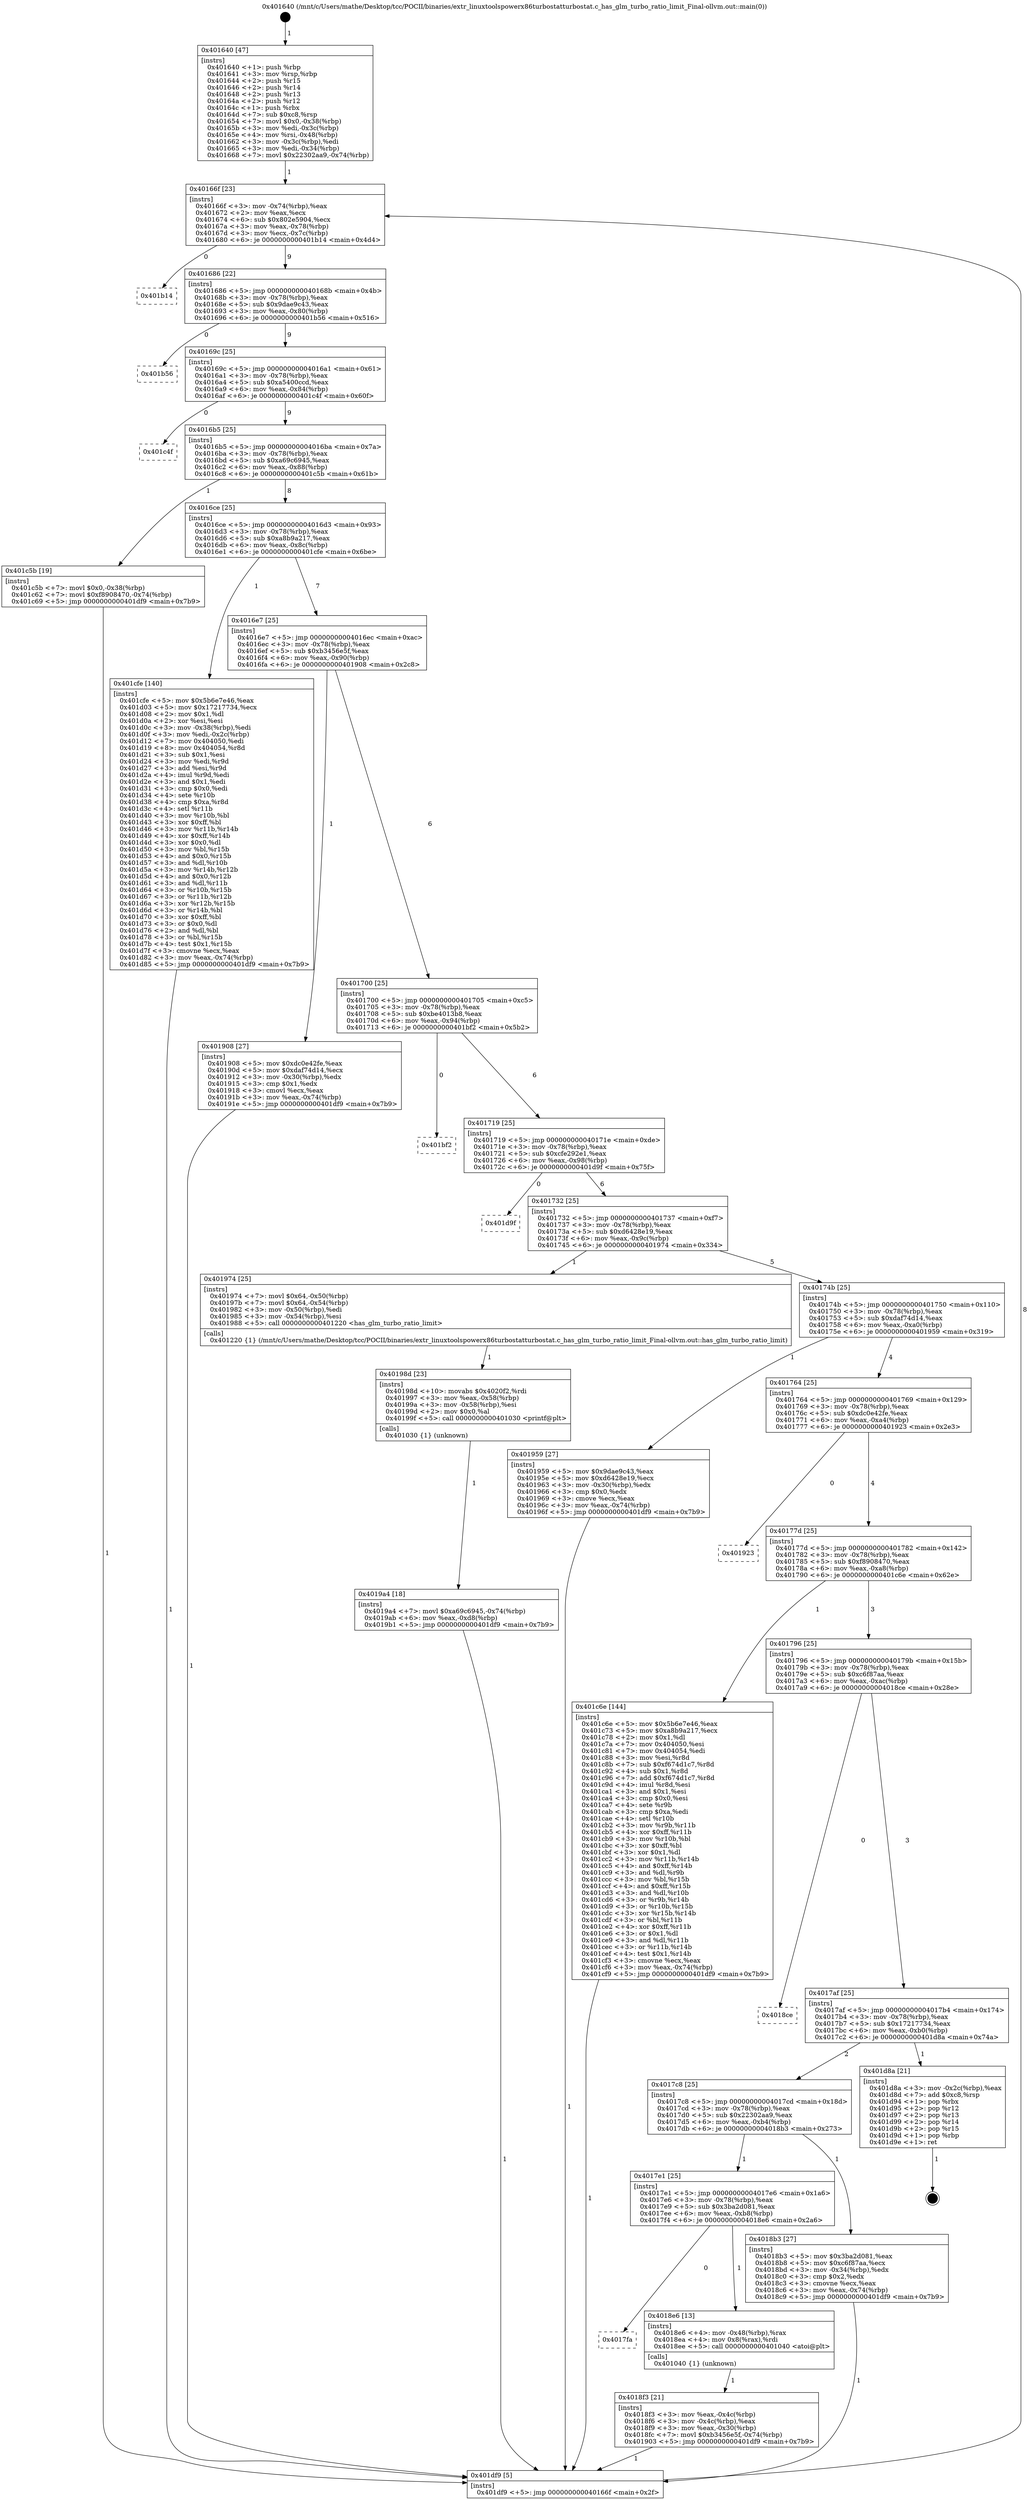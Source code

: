 digraph "0x401640" {
  label = "0x401640 (/mnt/c/Users/mathe/Desktop/tcc/POCII/binaries/extr_linuxtoolspowerx86turbostatturbostat.c_has_glm_turbo_ratio_limit_Final-ollvm.out::main(0))"
  labelloc = "t"
  node[shape=record]

  Entry [label="",width=0.3,height=0.3,shape=circle,fillcolor=black,style=filled]
  "0x40166f" [label="{
     0x40166f [23]\l
     | [instrs]\l
     &nbsp;&nbsp;0x40166f \<+3\>: mov -0x74(%rbp),%eax\l
     &nbsp;&nbsp;0x401672 \<+2\>: mov %eax,%ecx\l
     &nbsp;&nbsp;0x401674 \<+6\>: sub $0x802e5904,%ecx\l
     &nbsp;&nbsp;0x40167a \<+3\>: mov %eax,-0x78(%rbp)\l
     &nbsp;&nbsp;0x40167d \<+3\>: mov %ecx,-0x7c(%rbp)\l
     &nbsp;&nbsp;0x401680 \<+6\>: je 0000000000401b14 \<main+0x4d4\>\l
  }"]
  "0x401b14" [label="{
     0x401b14\l
  }", style=dashed]
  "0x401686" [label="{
     0x401686 [22]\l
     | [instrs]\l
     &nbsp;&nbsp;0x401686 \<+5\>: jmp 000000000040168b \<main+0x4b\>\l
     &nbsp;&nbsp;0x40168b \<+3\>: mov -0x78(%rbp),%eax\l
     &nbsp;&nbsp;0x40168e \<+5\>: sub $0x9dae9c43,%eax\l
     &nbsp;&nbsp;0x401693 \<+3\>: mov %eax,-0x80(%rbp)\l
     &nbsp;&nbsp;0x401696 \<+6\>: je 0000000000401b56 \<main+0x516\>\l
  }"]
  Exit [label="",width=0.3,height=0.3,shape=circle,fillcolor=black,style=filled,peripheries=2]
  "0x401b56" [label="{
     0x401b56\l
  }", style=dashed]
  "0x40169c" [label="{
     0x40169c [25]\l
     | [instrs]\l
     &nbsp;&nbsp;0x40169c \<+5\>: jmp 00000000004016a1 \<main+0x61\>\l
     &nbsp;&nbsp;0x4016a1 \<+3\>: mov -0x78(%rbp),%eax\l
     &nbsp;&nbsp;0x4016a4 \<+5\>: sub $0xa5400ccd,%eax\l
     &nbsp;&nbsp;0x4016a9 \<+6\>: mov %eax,-0x84(%rbp)\l
     &nbsp;&nbsp;0x4016af \<+6\>: je 0000000000401c4f \<main+0x60f\>\l
  }"]
  "0x4019a4" [label="{
     0x4019a4 [18]\l
     | [instrs]\l
     &nbsp;&nbsp;0x4019a4 \<+7\>: movl $0xa69c6945,-0x74(%rbp)\l
     &nbsp;&nbsp;0x4019ab \<+6\>: mov %eax,-0xd8(%rbp)\l
     &nbsp;&nbsp;0x4019b1 \<+5\>: jmp 0000000000401df9 \<main+0x7b9\>\l
  }"]
  "0x401c4f" [label="{
     0x401c4f\l
  }", style=dashed]
  "0x4016b5" [label="{
     0x4016b5 [25]\l
     | [instrs]\l
     &nbsp;&nbsp;0x4016b5 \<+5\>: jmp 00000000004016ba \<main+0x7a\>\l
     &nbsp;&nbsp;0x4016ba \<+3\>: mov -0x78(%rbp),%eax\l
     &nbsp;&nbsp;0x4016bd \<+5\>: sub $0xa69c6945,%eax\l
     &nbsp;&nbsp;0x4016c2 \<+6\>: mov %eax,-0x88(%rbp)\l
     &nbsp;&nbsp;0x4016c8 \<+6\>: je 0000000000401c5b \<main+0x61b\>\l
  }"]
  "0x40198d" [label="{
     0x40198d [23]\l
     | [instrs]\l
     &nbsp;&nbsp;0x40198d \<+10\>: movabs $0x4020f2,%rdi\l
     &nbsp;&nbsp;0x401997 \<+3\>: mov %eax,-0x58(%rbp)\l
     &nbsp;&nbsp;0x40199a \<+3\>: mov -0x58(%rbp),%esi\l
     &nbsp;&nbsp;0x40199d \<+2\>: mov $0x0,%al\l
     &nbsp;&nbsp;0x40199f \<+5\>: call 0000000000401030 \<printf@plt\>\l
     | [calls]\l
     &nbsp;&nbsp;0x401030 \{1\} (unknown)\l
  }"]
  "0x401c5b" [label="{
     0x401c5b [19]\l
     | [instrs]\l
     &nbsp;&nbsp;0x401c5b \<+7\>: movl $0x0,-0x38(%rbp)\l
     &nbsp;&nbsp;0x401c62 \<+7\>: movl $0xf8908470,-0x74(%rbp)\l
     &nbsp;&nbsp;0x401c69 \<+5\>: jmp 0000000000401df9 \<main+0x7b9\>\l
  }"]
  "0x4016ce" [label="{
     0x4016ce [25]\l
     | [instrs]\l
     &nbsp;&nbsp;0x4016ce \<+5\>: jmp 00000000004016d3 \<main+0x93\>\l
     &nbsp;&nbsp;0x4016d3 \<+3\>: mov -0x78(%rbp),%eax\l
     &nbsp;&nbsp;0x4016d6 \<+5\>: sub $0xa8b9a217,%eax\l
     &nbsp;&nbsp;0x4016db \<+6\>: mov %eax,-0x8c(%rbp)\l
     &nbsp;&nbsp;0x4016e1 \<+6\>: je 0000000000401cfe \<main+0x6be\>\l
  }"]
  "0x4018f3" [label="{
     0x4018f3 [21]\l
     | [instrs]\l
     &nbsp;&nbsp;0x4018f3 \<+3\>: mov %eax,-0x4c(%rbp)\l
     &nbsp;&nbsp;0x4018f6 \<+3\>: mov -0x4c(%rbp),%eax\l
     &nbsp;&nbsp;0x4018f9 \<+3\>: mov %eax,-0x30(%rbp)\l
     &nbsp;&nbsp;0x4018fc \<+7\>: movl $0xb3456e5f,-0x74(%rbp)\l
     &nbsp;&nbsp;0x401903 \<+5\>: jmp 0000000000401df9 \<main+0x7b9\>\l
  }"]
  "0x401cfe" [label="{
     0x401cfe [140]\l
     | [instrs]\l
     &nbsp;&nbsp;0x401cfe \<+5\>: mov $0x5b6e7e46,%eax\l
     &nbsp;&nbsp;0x401d03 \<+5\>: mov $0x17217734,%ecx\l
     &nbsp;&nbsp;0x401d08 \<+2\>: mov $0x1,%dl\l
     &nbsp;&nbsp;0x401d0a \<+2\>: xor %esi,%esi\l
     &nbsp;&nbsp;0x401d0c \<+3\>: mov -0x38(%rbp),%edi\l
     &nbsp;&nbsp;0x401d0f \<+3\>: mov %edi,-0x2c(%rbp)\l
     &nbsp;&nbsp;0x401d12 \<+7\>: mov 0x404050,%edi\l
     &nbsp;&nbsp;0x401d19 \<+8\>: mov 0x404054,%r8d\l
     &nbsp;&nbsp;0x401d21 \<+3\>: sub $0x1,%esi\l
     &nbsp;&nbsp;0x401d24 \<+3\>: mov %edi,%r9d\l
     &nbsp;&nbsp;0x401d27 \<+3\>: add %esi,%r9d\l
     &nbsp;&nbsp;0x401d2a \<+4\>: imul %r9d,%edi\l
     &nbsp;&nbsp;0x401d2e \<+3\>: and $0x1,%edi\l
     &nbsp;&nbsp;0x401d31 \<+3\>: cmp $0x0,%edi\l
     &nbsp;&nbsp;0x401d34 \<+4\>: sete %r10b\l
     &nbsp;&nbsp;0x401d38 \<+4\>: cmp $0xa,%r8d\l
     &nbsp;&nbsp;0x401d3c \<+4\>: setl %r11b\l
     &nbsp;&nbsp;0x401d40 \<+3\>: mov %r10b,%bl\l
     &nbsp;&nbsp;0x401d43 \<+3\>: xor $0xff,%bl\l
     &nbsp;&nbsp;0x401d46 \<+3\>: mov %r11b,%r14b\l
     &nbsp;&nbsp;0x401d49 \<+4\>: xor $0xff,%r14b\l
     &nbsp;&nbsp;0x401d4d \<+3\>: xor $0x0,%dl\l
     &nbsp;&nbsp;0x401d50 \<+3\>: mov %bl,%r15b\l
     &nbsp;&nbsp;0x401d53 \<+4\>: and $0x0,%r15b\l
     &nbsp;&nbsp;0x401d57 \<+3\>: and %dl,%r10b\l
     &nbsp;&nbsp;0x401d5a \<+3\>: mov %r14b,%r12b\l
     &nbsp;&nbsp;0x401d5d \<+4\>: and $0x0,%r12b\l
     &nbsp;&nbsp;0x401d61 \<+3\>: and %dl,%r11b\l
     &nbsp;&nbsp;0x401d64 \<+3\>: or %r10b,%r15b\l
     &nbsp;&nbsp;0x401d67 \<+3\>: or %r11b,%r12b\l
     &nbsp;&nbsp;0x401d6a \<+3\>: xor %r12b,%r15b\l
     &nbsp;&nbsp;0x401d6d \<+3\>: or %r14b,%bl\l
     &nbsp;&nbsp;0x401d70 \<+3\>: xor $0xff,%bl\l
     &nbsp;&nbsp;0x401d73 \<+3\>: or $0x0,%dl\l
     &nbsp;&nbsp;0x401d76 \<+2\>: and %dl,%bl\l
     &nbsp;&nbsp;0x401d78 \<+3\>: or %bl,%r15b\l
     &nbsp;&nbsp;0x401d7b \<+4\>: test $0x1,%r15b\l
     &nbsp;&nbsp;0x401d7f \<+3\>: cmovne %ecx,%eax\l
     &nbsp;&nbsp;0x401d82 \<+3\>: mov %eax,-0x74(%rbp)\l
     &nbsp;&nbsp;0x401d85 \<+5\>: jmp 0000000000401df9 \<main+0x7b9\>\l
  }"]
  "0x4016e7" [label="{
     0x4016e7 [25]\l
     | [instrs]\l
     &nbsp;&nbsp;0x4016e7 \<+5\>: jmp 00000000004016ec \<main+0xac\>\l
     &nbsp;&nbsp;0x4016ec \<+3\>: mov -0x78(%rbp),%eax\l
     &nbsp;&nbsp;0x4016ef \<+5\>: sub $0xb3456e5f,%eax\l
     &nbsp;&nbsp;0x4016f4 \<+6\>: mov %eax,-0x90(%rbp)\l
     &nbsp;&nbsp;0x4016fa \<+6\>: je 0000000000401908 \<main+0x2c8\>\l
  }"]
  "0x4017fa" [label="{
     0x4017fa\l
  }", style=dashed]
  "0x401908" [label="{
     0x401908 [27]\l
     | [instrs]\l
     &nbsp;&nbsp;0x401908 \<+5\>: mov $0xdc0e42fe,%eax\l
     &nbsp;&nbsp;0x40190d \<+5\>: mov $0xdaf74d14,%ecx\l
     &nbsp;&nbsp;0x401912 \<+3\>: mov -0x30(%rbp),%edx\l
     &nbsp;&nbsp;0x401915 \<+3\>: cmp $0x1,%edx\l
     &nbsp;&nbsp;0x401918 \<+3\>: cmovl %ecx,%eax\l
     &nbsp;&nbsp;0x40191b \<+3\>: mov %eax,-0x74(%rbp)\l
     &nbsp;&nbsp;0x40191e \<+5\>: jmp 0000000000401df9 \<main+0x7b9\>\l
  }"]
  "0x401700" [label="{
     0x401700 [25]\l
     | [instrs]\l
     &nbsp;&nbsp;0x401700 \<+5\>: jmp 0000000000401705 \<main+0xc5\>\l
     &nbsp;&nbsp;0x401705 \<+3\>: mov -0x78(%rbp),%eax\l
     &nbsp;&nbsp;0x401708 \<+5\>: sub $0xbe4013b8,%eax\l
     &nbsp;&nbsp;0x40170d \<+6\>: mov %eax,-0x94(%rbp)\l
     &nbsp;&nbsp;0x401713 \<+6\>: je 0000000000401bf2 \<main+0x5b2\>\l
  }"]
  "0x4018e6" [label="{
     0x4018e6 [13]\l
     | [instrs]\l
     &nbsp;&nbsp;0x4018e6 \<+4\>: mov -0x48(%rbp),%rax\l
     &nbsp;&nbsp;0x4018ea \<+4\>: mov 0x8(%rax),%rdi\l
     &nbsp;&nbsp;0x4018ee \<+5\>: call 0000000000401040 \<atoi@plt\>\l
     | [calls]\l
     &nbsp;&nbsp;0x401040 \{1\} (unknown)\l
  }"]
  "0x401bf2" [label="{
     0x401bf2\l
  }", style=dashed]
  "0x401719" [label="{
     0x401719 [25]\l
     | [instrs]\l
     &nbsp;&nbsp;0x401719 \<+5\>: jmp 000000000040171e \<main+0xde\>\l
     &nbsp;&nbsp;0x40171e \<+3\>: mov -0x78(%rbp),%eax\l
     &nbsp;&nbsp;0x401721 \<+5\>: sub $0xcfe292e1,%eax\l
     &nbsp;&nbsp;0x401726 \<+6\>: mov %eax,-0x98(%rbp)\l
     &nbsp;&nbsp;0x40172c \<+6\>: je 0000000000401d9f \<main+0x75f\>\l
  }"]
  "0x401640" [label="{
     0x401640 [47]\l
     | [instrs]\l
     &nbsp;&nbsp;0x401640 \<+1\>: push %rbp\l
     &nbsp;&nbsp;0x401641 \<+3\>: mov %rsp,%rbp\l
     &nbsp;&nbsp;0x401644 \<+2\>: push %r15\l
     &nbsp;&nbsp;0x401646 \<+2\>: push %r14\l
     &nbsp;&nbsp;0x401648 \<+2\>: push %r13\l
     &nbsp;&nbsp;0x40164a \<+2\>: push %r12\l
     &nbsp;&nbsp;0x40164c \<+1\>: push %rbx\l
     &nbsp;&nbsp;0x40164d \<+7\>: sub $0xc8,%rsp\l
     &nbsp;&nbsp;0x401654 \<+7\>: movl $0x0,-0x38(%rbp)\l
     &nbsp;&nbsp;0x40165b \<+3\>: mov %edi,-0x3c(%rbp)\l
     &nbsp;&nbsp;0x40165e \<+4\>: mov %rsi,-0x48(%rbp)\l
     &nbsp;&nbsp;0x401662 \<+3\>: mov -0x3c(%rbp),%edi\l
     &nbsp;&nbsp;0x401665 \<+3\>: mov %edi,-0x34(%rbp)\l
     &nbsp;&nbsp;0x401668 \<+7\>: movl $0x22302aa9,-0x74(%rbp)\l
  }"]
  "0x401d9f" [label="{
     0x401d9f\l
  }", style=dashed]
  "0x401732" [label="{
     0x401732 [25]\l
     | [instrs]\l
     &nbsp;&nbsp;0x401732 \<+5\>: jmp 0000000000401737 \<main+0xf7\>\l
     &nbsp;&nbsp;0x401737 \<+3\>: mov -0x78(%rbp),%eax\l
     &nbsp;&nbsp;0x40173a \<+5\>: sub $0xd6428e19,%eax\l
     &nbsp;&nbsp;0x40173f \<+6\>: mov %eax,-0x9c(%rbp)\l
     &nbsp;&nbsp;0x401745 \<+6\>: je 0000000000401974 \<main+0x334\>\l
  }"]
  "0x401df9" [label="{
     0x401df9 [5]\l
     | [instrs]\l
     &nbsp;&nbsp;0x401df9 \<+5\>: jmp 000000000040166f \<main+0x2f\>\l
  }"]
  "0x401974" [label="{
     0x401974 [25]\l
     | [instrs]\l
     &nbsp;&nbsp;0x401974 \<+7\>: movl $0x64,-0x50(%rbp)\l
     &nbsp;&nbsp;0x40197b \<+7\>: movl $0x64,-0x54(%rbp)\l
     &nbsp;&nbsp;0x401982 \<+3\>: mov -0x50(%rbp),%edi\l
     &nbsp;&nbsp;0x401985 \<+3\>: mov -0x54(%rbp),%esi\l
     &nbsp;&nbsp;0x401988 \<+5\>: call 0000000000401220 \<has_glm_turbo_ratio_limit\>\l
     | [calls]\l
     &nbsp;&nbsp;0x401220 \{1\} (/mnt/c/Users/mathe/Desktop/tcc/POCII/binaries/extr_linuxtoolspowerx86turbostatturbostat.c_has_glm_turbo_ratio_limit_Final-ollvm.out::has_glm_turbo_ratio_limit)\l
  }"]
  "0x40174b" [label="{
     0x40174b [25]\l
     | [instrs]\l
     &nbsp;&nbsp;0x40174b \<+5\>: jmp 0000000000401750 \<main+0x110\>\l
     &nbsp;&nbsp;0x401750 \<+3\>: mov -0x78(%rbp),%eax\l
     &nbsp;&nbsp;0x401753 \<+5\>: sub $0xdaf74d14,%eax\l
     &nbsp;&nbsp;0x401758 \<+6\>: mov %eax,-0xa0(%rbp)\l
     &nbsp;&nbsp;0x40175e \<+6\>: je 0000000000401959 \<main+0x319\>\l
  }"]
  "0x4017e1" [label="{
     0x4017e1 [25]\l
     | [instrs]\l
     &nbsp;&nbsp;0x4017e1 \<+5\>: jmp 00000000004017e6 \<main+0x1a6\>\l
     &nbsp;&nbsp;0x4017e6 \<+3\>: mov -0x78(%rbp),%eax\l
     &nbsp;&nbsp;0x4017e9 \<+5\>: sub $0x3ba2d081,%eax\l
     &nbsp;&nbsp;0x4017ee \<+6\>: mov %eax,-0xb8(%rbp)\l
     &nbsp;&nbsp;0x4017f4 \<+6\>: je 00000000004018e6 \<main+0x2a6\>\l
  }"]
  "0x401959" [label="{
     0x401959 [27]\l
     | [instrs]\l
     &nbsp;&nbsp;0x401959 \<+5\>: mov $0x9dae9c43,%eax\l
     &nbsp;&nbsp;0x40195e \<+5\>: mov $0xd6428e19,%ecx\l
     &nbsp;&nbsp;0x401963 \<+3\>: mov -0x30(%rbp),%edx\l
     &nbsp;&nbsp;0x401966 \<+3\>: cmp $0x0,%edx\l
     &nbsp;&nbsp;0x401969 \<+3\>: cmove %ecx,%eax\l
     &nbsp;&nbsp;0x40196c \<+3\>: mov %eax,-0x74(%rbp)\l
     &nbsp;&nbsp;0x40196f \<+5\>: jmp 0000000000401df9 \<main+0x7b9\>\l
  }"]
  "0x401764" [label="{
     0x401764 [25]\l
     | [instrs]\l
     &nbsp;&nbsp;0x401764 \<+5\>: jmp 0000000000401769 \<main+0x129\>\l
     &nbsp;&nbsp;0x401769 \<+3\>: mov -0x78(%rbp),%eax\l
     &nbsp;&nbsp;0x40176c \<+5\>: sub $0xdc0e42fe,%eax\l
     &nbsp;&nbsp;0x401771 \<+6\>: mov %eax,-0xa4(%rbp)\l
     &nbsp;&nbsp;0x401777 \<+6\>: je 0000000000401923 \<main+0x2e3\>\l
  }"]
  "0x4018b3" [label="{
     0x4018b3 [27]\l
     | [instrs]\l
     &nbsp;&nbsp;0x4018b3 \<+5\>: mov $0x3ba2d081,%eax\l
     &nbsp;&nbsp;0x4018b8 \<+5\>: mov $0xc6f87aa,%ecx\l
     &nbsp;&nbsp;0x4018bd \<+3\>: mov -0x34(%rbp),%edx\l
     &nbsp;&nbsp;0x4018c0 \<+3\>: cmp $0x2,%edx\l
     &nbsp;&nbsp;0x4018c3 \<+3\>: cmovne %ecx,%eax\l
     &nbsp;&nbsp;0x4018c6 \<+3\>: mov %eax,-0x74(%rbp)\l
     &nbsp;&nbsp;0x4018c9 \<+5\>: jmp 0000000000401df9 \<main+0x7b9\>\l
  }"]
  "0x401923" [label="{
     0x401923\l
  }", style=dashed]
  "0x40177d" [label="{
     0x40177d [25]\l
     | [instrs]\l
     &nbsp;&nbsp;0x40177d \<+5\>: jmp 0000000000401782 \<main+0x142\>\l
     &nbsp;&nbsp;0x401782 \<+3\>: mov -0x78(%rbp),%eax\l
     &nbsp;&nbsp;0x401785 \<+5\>: sub $0xf8908470,%eax\l
     &nbsp;&nbsp;0x40178a \<+6\>: mov %eax,-0xa8(%rbp)\l
     &nbsp;&nbsp;0x401790 \<+6\>: je 0000000000401c6e \<main+0x62e\>\l
  }"]
  "0x4017c8" [label="{
     0x4017c8 [25]\l
     | [instrs]\l
     &nbsp;&nbsp;0x4017c8 \<+5\>: jmp 00000000004017cd \<main+0x18d\>\l
     &nbsp;&nbsp;0x4017cd \<+3\>: mov -0x78(%rbp),%eax\l
     &nbsp;&nbsp;0x4017d0 \<+5\>: sub $0x22302aa9,%eax\l
     &nbsp;&nbsp;0x4017d5 \<+6\>: mov %eax,-0xb4(%rbp)\l
     &nbsp;&nbsp;0x4017db \<+6\>: je 00000000004018b3 \<main+0x273\>\l
  }"]
  "0x401c6e" [label="{
     0x401c6e [144]\l
     | [instrs]\l
     &nbsp;&nbsp;0x401c6e \<+5\>: mov $0x5b6e7e46,%eax\l
     &nbsp;&nbsp;0x401c73 \<+5\>: mov $0xa8b9a217,%ecx\l
     &nbsp;&nbsp;0x401c78 \<+2\>: mov $0x1,%dl\l
     &nbsp;&nbsp;0x401c7a \<+7\>: mov 0x404050,%esi\l
     &nbsp;&nbsp;0x401c81 \<+7\>: mov 0x404054,%edi\l
     &nbsp;&nbsp;0x401c88 \<+3\>: mov %esi,%r8d\l
     &nbsp;&nbsp;0x401c8b \<+7\>: sub $0xf674d1c7,%r8d\l
     &nbsp;&nbsp;0x401c92 \<+4\>: sub $0x1,%r8d\l
     &nbsp;&nbsp;0x401c96 \<+7\>: add $0xf674d1c7,%r8d\l
     &nbsp;&nbsp;0x401c9d \<+4\>: imul %r8d,%esi\l
     &nbsp;&nbsp;0x401ca1 \<+3\>: and $0x1,%esi\l
     &nbsp;&nbsp;0x401ca4 \<+3\>: cmp $0x0,%esi\l
     &nbsp;&nbsp;0x401ca7 \<+4\>: sete %r9b\l
     &nbsp;&nbsp;0x401cab \<+3\>: cmp $0xa,%edi\l
     &nbsp;&nbsp;0x401cae \<+4\>: setl %r10b\l
     &nbsp;&nbsp;0x401cb2 \<+3\>: mov %r9b,%r11b\l
     &nbsp;&nbsp;0x401cb5 \<+4\>: xor $0xff,%r11b\l
     &nbsp;&nbsp;0x401cb9 \<+3\>: mov %r10b,%bl\l
     &nbsp;&nbsp;0x401cbc \<+3\>: xor $0xff,%bl\l
     &nbsp;&nbsp;0x401cbf \<+3\>: xor $0x1,%dl\l
     &nbsp;&nbsp;0x401cc2 \<+3\>: mov %r11b,%r14b\l
     &nbsp;&nbsp;0x401cc5 \<+4\>: and $0xff,%r14b\l
     &nbsp;&nbsp;0x401cc9 \<+3\>: and %dl,%r9b\l
     &nbsp;&nbsp;0x401ccc \<+3\>: mov %bl,%r15b\l
     &nbsp;&nbsp;0x401ccf \<+4\>: and $0xff,%r15b\l
     &nbsp;&nbsp;0x401cd3 \<+3\>: and %dl,%r10b\l
     &nbsp;&nbsp;0x401cd6 \<+3\>: or %r9b,%r14b\l
     &nbsp;&nbsp;0x401cd9 \<+3\>: or %r10b,%r15b\l
     &nbsp;&nbsp;0x401cdc \<+3\>: xor %r15b,%r14b\l
     &nbsp;&nbsp;0x401cdf \<+3\>: or %bl,%r11b\l
     &nbsp;&nbsp;0x401ce2 \<+4\>: xor $0xff,%r11b\l
     &nbsp;&nbsp;0x401ce6 \<+3\>: or $0x1,%dl\l
     &nbsp;&nbsp;0x401ce9 \<+3\>: and %dl,%r11b\l
     &nbsp;&nbsp;0x401cec \<+3\>: or %r11b,%r14b\l
     &nbsp;&nbsp;0x401cef \<+4\>: test $0x1,%r14b\l
     &nbsp;&nbsp;0x401cf3 \<+3\>: cmovne %ecx,%eax\l
     &nbsp;&nbsp;0x401cf6 \<+3\>: mov %eax,-0x74(%rbp)\l
     &nbsp;&nbsp;0x401cf9 \<+5\>: jmp 0000000000401df9 \<main+0x7b9\>\l
  }"]
  "0x401796" [label="{
     0x401796 [25]\l
     | [instrs]\l
     &nbsp;&nbsp;0x401796 \<+5\>: jmp 000000000040179b \<main+0x15b\>\l
     &nbsp;&nbsp;0x40179b \<+3\>: mov -0x78(%rbp),%eax\l
     &nbsp;&nbsp;0x40179e \<+5\>: sub $0xc6f87aa,%eax\l
     &nbsp;&nbsp;0x4017a3 \<+6\>: mov %eax,-0xac(%rbp)\l
     &nbsp;&nbsp;0x4017a9 \<+6\>: je 00000000004018ce \<main+0x28e\>\l
  }"]
  "0x401d8a" [label="{
     0x401d8a [21]\l
     | [instrs]\l
     &nbsp;&nbsp;0x401d8a \<+3\>: mov -0x2c(%rbp),%eax\l
     &nbsp;&nbsp;0x401d8d \<+7\>: add $0xc8,%rsp\l
     &nbsp;&nbsp;0x401d94 \<+1\>: pop %rbx\l
     &nbsp;&nbsp;0x401d95 \<+2\>: pop %r12\l
     &nbsp;&nbsp;0x401d97 \<+2\>: pop %r13\l
     &nbsp;&nbsp;0x401d99 \<+2\>: pop %r14\l
     &nbsp;&nbsp;0x401d9b \<+2\>: pop %r15\l
     &nbsp;&nbsp;0x401d9d \<+1\>: pop %rbp\l
     &nbsp;&nbsp;0x401d9e \<+1\>: ret\l
  }"]
  "0x4018ce" [label="{
     0x4018ce\l
  }", style=dashed]
  "0x4017af" [label="{
     0x4017af [25]\l
     | [instrs]\l
     &nbsp;&nbsp;0x4017af \<+5\>: jmp 00000000004017b4 \<main+0x174\>\l
     &nbsp;&nbsp;0x4017b4 \<+3\>: mov -0x78(%rbp),%eax\l
     &nbsp;&nbsp;0x4017b7 \<+5\>: sub $0x17217734,%eax\l
     &nbsp;&nbsp;0x4017bc \<+6\>: mov %eax,-0xb0(%rbp)\l
     &nbsp;&nbsp;0x4017c2 \<+6\>: je 0000000000401d8a \<main+0x74a\>\l
  }"]
  Entry -> "0x401640" [label=" 1"]
  "0x40166f" -> "0x401b14" [label=" 0"]
  "0x40166f" -> "0x401686" [label=" 9"]
  "0x401d8a" -> Exit [label=" 1"]
  "0x401686" -> "0x401b56" [label=" 0"]
  "0x401686" -> "0x40169c" [label=" 9"]
  "0x401cfe" -> "0x401df9" [label=" 1"]
  "0x40169c" -> "0x401c4f" [label=" 0"]
  "0x40169c" -> "0x4016b5" [label=" 9"]
  "0x401c6e" -> "0x401df9" [label=" 1"]
  "0x4016b5" -> "0x401c5b" [label=" 1"]
  "0x4016b5" -> "0x4016ce" [label=" 8"]
  "0x401c5b" -> "0x401df9" [label=" 1"]
  "0x4016ce" -> "0x401cfe" [label=" 1"]
  "0x4016ce" -> "0x4016e7" [label=" 7"]
  "0x4019a4" -> "0x401df9" [label=" 1"]
  "0x4016e7" -> "0x401908" [label=" 1"]
  "0x4016e7" -> "0x401700" [label=" 6"]
  "0x40198d" -> "0x4019a4" [label=" 1"]
  "0x401700" -> "0x401bf2" [label=" 0"]
  "0x401700" -> "0x401719" [label=" 6"]
  "0x401974" -> "0x40198d" [label=" 1"]
  "0x401719" -> "0x401d9f" [label=" 0"]
  "0x401719" -> "0x401732" [label=" 6"]
  "0x401908" -> "0x401df9" [label=" 1"]
  "0x401732" -> "0x401974" [label=" 1"]
  "0x401732" -> "0x40174b" [label=" 5"]
  "0x4018f3" -> "0x401df9" [label=" 1"]
  "0x40174b" -> "0x401959" [label=" 1"]
  "0x40174b" -> "0x401764" [label=" 4"]
  "0x4018e6" -> "0x4018f3" [label=" 1"]
  "0x401764" -> "0x401923" [label=" 0"]
  "0x401764" -> "0x40177d" [label=" 4"]
  "0x4017e1" -> "0x4017fa" [label=" 0"]
  "0x40177d" -> "0x401c6e" [label=" 1"]
  "0x40177d" -> "0x401796" [label=" 3"]
  "0x401959" -> "0x401df9" [label=" 1"]
  "0x401796" -> "0x4018ce" [label=" 0"]
  "0x401796" -> "0x4017af" [label=" 3"]
  "0x401df9" -> "0x40166f" [label=" 8"]
  "0x4017af" -> "0x401d8a" [label=" 1"]
  "0x4017af" -> "0x4017c8" [label=" 2"]
  "0x4017e1" -> "0x4018e6" [label=" 1"]
  "0x4017c8" -> "0x4018b3" [label=" 1"]
  "0x4017c8" -> "0x4017e1" [label=" 1"]
  "0x4018b3" -> "0x401df9" [label=" 1"]
  "0x401640" -> "0x40166f" [label=" 1"]
}

